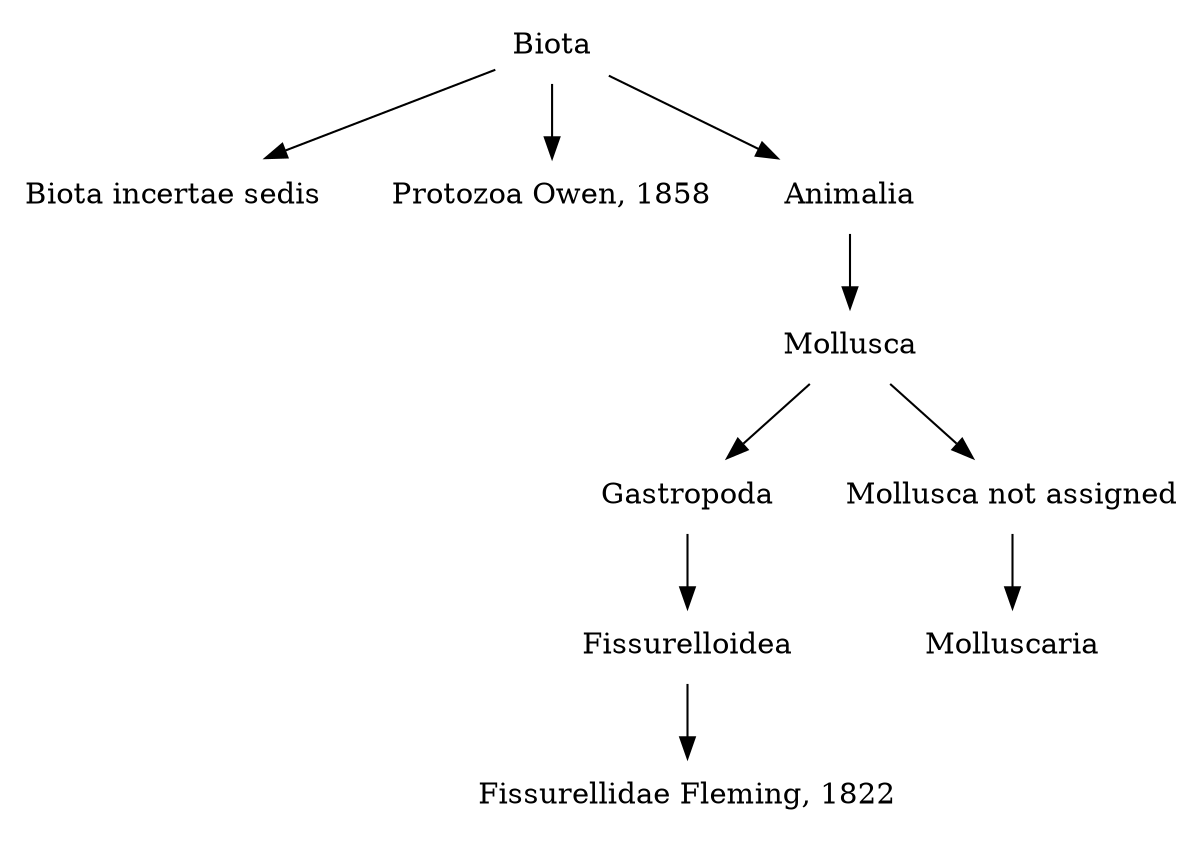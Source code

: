 digraph G {
  node [shape=plaintext]

  n0  [label="Biota"]
  n0 -> n3
  n0 -> n2
  n0 -> n1
  n1  [label="Animalia"]
  n1 -> n4
  n4  [label="Mollusca"]
  n4 -> n9
  n4 -> n5
  n9  [label="Gastropoda"]
  n9 -> n8
  n8  [label="Fissurelloidea"]
  n8 -> n7
  n7  [label="Fissurellidae Fleming, 1822"]
  n5  [label="Mollusca not assigned"]
  n5 -> n6
  n6  [label="Molluscaria"]
  n3  [label="Biota incertae sedis"]
  n2  [label="Protozoa Owen, 1858"]
}
